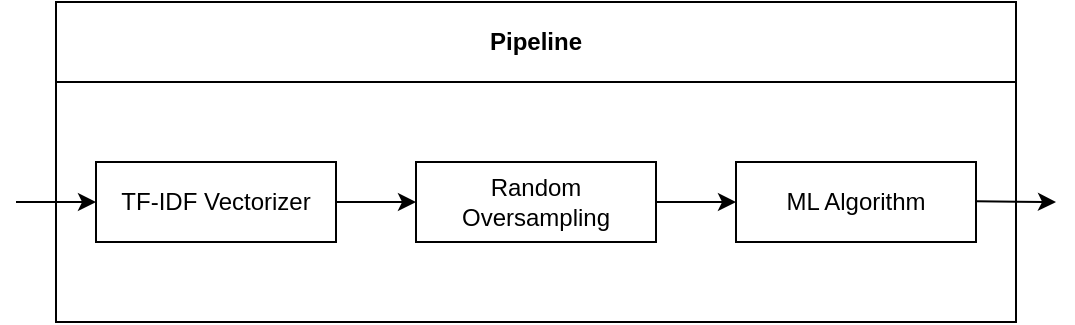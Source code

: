 <mxfile version="22.1.18" type="device">
  <diagram name="Page-1" id="fq_hVg3YKW6yz4pNhWCl">
    <mxGraphModel dx="712" dy="827" grid="1" gridSize="10" guides="1" tooltips="1" connect="1" arrows="1" fold="1" page="1" pageScale="1" pageWidth="850" pageHeight="1100" math="0" shadow="0">
      <root>
        <mxCell id="0" />
        <mxCell id="1" parent="0" />
        <mxCell id="IisqpS-Sr52wuGCCI7y4-4" style="edgeStyle=orthogonalEdgeStyle;rounded=0;orthogonalLoop=1;jettySize=auto;html=1;exitX=1;exitY=0.5;exitDx=0;exitDy=0;entryX=0;entryY=0.5;entryDx=0;entryDy=0;" edge="1" parent="1" source="IisqpS-Sr52wuGCCI7y4-1" target="IisqpS-Sr52wuGCCI7y4-2">
          <mxGeometry relative="1" as="geometry" />
        </mxCell>
        <mxCell id="IisqpS-Sr52wuGCCI7y4-1" value="TF-IDF Vectorizer" style="rounded=0;whiteSpace=wrap;html=1;" vertex="1" parent="1">
          <mxGeometry x="160" y="400" width="120" height="40" as="geometry" />
        </mxCell>
        <mxCell id="IisqpS-Sr52wuGCCI7y4-5" style="edgeStyle=orthogonalEdgeStyle;rounded=0;orthogonalLoop=1;jettySize=auto;html=1;exitX=1;exitY=0.5;exitDx=0;exitDy=0;entryX=0;entryY=0.5;entryDx=0;entryDy=0;" edge="1" parent="1" source="IisqpS-Sr52wuGCCI7y4-2" target="IisqpS-Sr52wuGCCI7y4-3">
          <mxGeometry relative="1" as="geometry" />
        </mxCell>
        <mxCell id="IisqpS-Sr52wuGCCI7y4-2" value="Random Oversampling" style="rounded=0;whiteSpace=wrap;html=1;" vertex="1" parent="1">
          <mxGeometry x="320" y="400" width="120" height="40" as="geometry" />
        </mxCell>
        <mxCell id="IisqpS-Sr52wuGCCI7y4-3" value="ML Algorithm" style="rounded=0;whiteSpace=wrap;html=1;" vertex="1" parent="1">
          <mxGeometry x="480" y="400" width="120" height="40" as="geometry" />
        </mxCell>
        <mxCell id="IisqpS-Sr52wuGCCI7y4-6" value="Pipeline" style="swimlane;whiteSpace=wrap;html=1;startSize=40;" vertex="1" parent="1">
          <mxGeometry x="140" y="320" width="480" height="160" as="geometry">
            <mxRectangle x="120" y="320" width="90" height="40" as="alternateBounds" />
          </mxGeometry>
        </mxCell>
        <mxCell id="IisqpS-Sr52wuGCCI7y4-7" value="" style="endArrow=classic;html=1;rounded=0;entryX=0;entryY=0.5;entryDx=0;entryDy=0;" edge="1" parent="1" target="IisqpS-Sr52wuGCCI7y4-1">
          <mxGeometry width="50" height="50" relative="1" as="geometry">
            <mxPoint x="120" y="420" as="sourcePoint" />
            <mxPoint x="380" y="390" as="targetPoint" />
          </mxGeometry>
        </mxCell>
        <mxCell id="IisqpS-Sr52wuGCCI7y4-9" value="" style="endArrow=classic;html=1;rounded=0;" edge="1" parent="1">
          <mxGeometry width="50" height="50" relative="1" as="geometry">
            <mxPoint x="600" y="419.66" as="sourcePoint" />
            <mxPoint x="640" y="420" as="targetPoint" />
          </mxGeometry>
        </mxCell>
      </root>
    </mxGraphModel>
  </diagram>
</mxfile>

